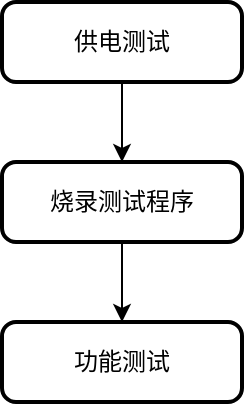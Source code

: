<mxfile version="15.8.6" type="github">
  <diagram id="Zv8kB7jCf1wios_NGq41" name="第 1 页">
    <mxGraphModel dx="1422" dy="772" grid="1" gridSize="10" guides="1" tooltips="1" connect="1" arrows="1" fold="1" page="0" pageScale="1" pageWidth="850" pageHeight="1100" math="0" shadow="0">
      <root>
        <mxCell id="0" />
        <mxCell id="1" parent="0" />
        <mxCell id="ZSFyrrmtXqsrIQpACvfG-4" value="" style="edgeStyle=orthogonalEdgeStyle;rounded=0;orthogonalLoop=1;jettySize=auto;html=1;" edge="1" parent="1" source="ZSFyrrmtXqsrIQpACvfG-1" target="ZSFyrrmtXqsrIQpACvfG-2">
          <mxGeometry relative="1" as="geometry" />
        </mxCell>
        <mxCell id="ZSFyrrmtXqsrIQpACvfG-1" value="供电测试" style="rounded=1;whiteSpace=wrap;html=1;absoluteArcSize=1;arcSize=14;strokeWidth=2;" vertex="1" parent="1">
          <mxGeometry x="360" y="120" width="120" height="40" as="geometry" />
        </mxCell>
        <mxCell id="ZSFyrrmtXqsrIQpACvfG-5" value="" style="edgeStyle=orthogonalEdgeStyle;rounded=0;orthogonalLoop=1;jettySize=auto;html=1;" edge="1" parent="1" source="ZSFyrrmtXqsrIQpACvfG-2" target="ZSFyrrmtXqsrIQpACvfG-3">
          <mxGeometry relative="1" as="geometry" />
        </mxCell>
        <mxCell id="ZSFyrrmtXqsrIQpACvfG-2" value="烧录测试程序" style="rounded=1;whiteSpace=wrap;html=1;absoluteArcSize=1;arcSize=14;strokeWidth=2;" vertex="1" parent="1">
          <mxGeometry x="360" y="200" width="120" height="40" as="geometry" />
        </mxCell>
        <mxCell id="ZSFyrrmtXqsrIQpACvfG-3" value="功能测试" style="rounded=1;whiteSpace=wrap;html=1;absoluteArcSize=1;arcSize=14;strokeWidth=2;" vertex="1" parent="1">
          <mxGeometry x="360" y="280" width="120" height="40" as="geometry" />
        </mxCell>
      </root>
    </mxGraphModel>
  </diagram>
</mxfile>
